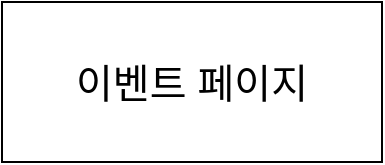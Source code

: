 <mxfile version="14.7.0" type="github">
  <diagram name="Page-1" id="13e1069c-82ec-6db2-03f1-153e76fe0fe0">
    <mxGraphModel dx="1483" dy="829" grid="1" gridSize="10" guides="1" tooltips="1" connect="1" arrows="1" fold="1" page="1" pageScale="1" pageWidth="1100" pageHeight="850" background="none" math="0" shadow="0">
      <root>
        <mxCell id="0" />
        <mxCell id="1" parent="0" />
        <mxCell id="Pb7kwNqma8EeTvHqLDVk-1" value="&lt;font style=&quot;font-size: 20px&quot;&gt;이벤트 페이지&lt;/font&gt;" style="rounded=0;whiteSpace=wrap;html=1;" vertex="1" parent="1">
          <mxGeometry x="40" y="310" width="190" height="80" as="geometry" />
        </mxCell>
      </root>
    </mxGraphModel>
  </diagram>
</mxfile>

